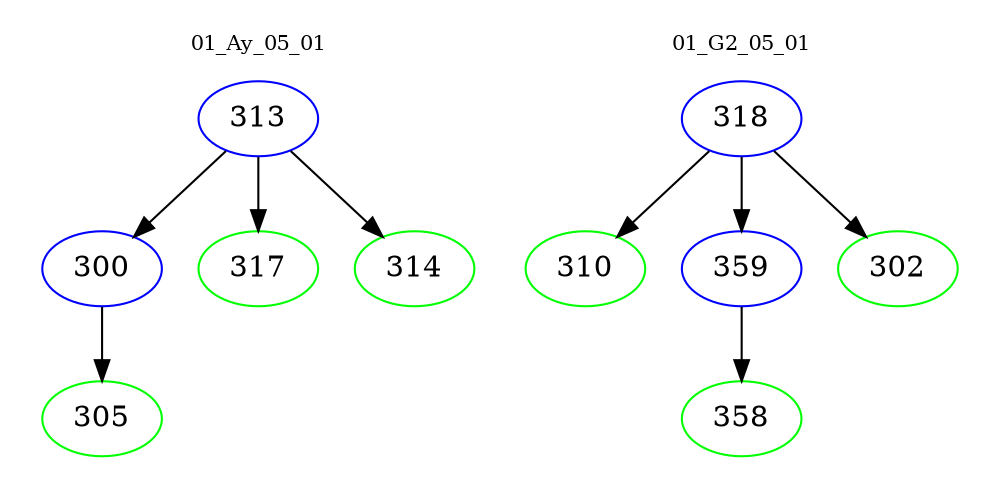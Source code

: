 digraph{
subgraph cluster_0 {
color = white
label = "01_Ay_05_01";
fontsize=10;
T0_313 [label="313", color="blue"]
T0_313 -> T0_300 [color="black"]
T0_300 [label="300", color="blue"]
T0_300 -> T0_305 [color="black"]
T0_305 [label="305", color="green"]
T0_313 -> T0_317 [color="black"]
T0_317 [label="317", color="green"]
T0_313 -> T0_314 [color="black"]
T0_314 [label="314", color="green"]
}
subgraph cluster_1 {
color = white
label = "01_G2_05_01";
fontsize=10;
T1_318 [label="318", color="blue"]
T1_318 -> T1_310 [color="black"]
T1_310 [label="310", color="green"]
T1_318 -> T1_359 [color="black"]
T1_359 [label="359", color="blue"]
T1_359 -> T1_358 [color="black"]
T1_358 [label="358", color="green"]
T1_318 -> T1_302 [color="black"]
T1_302 [label="302", color="green"]
}
}
